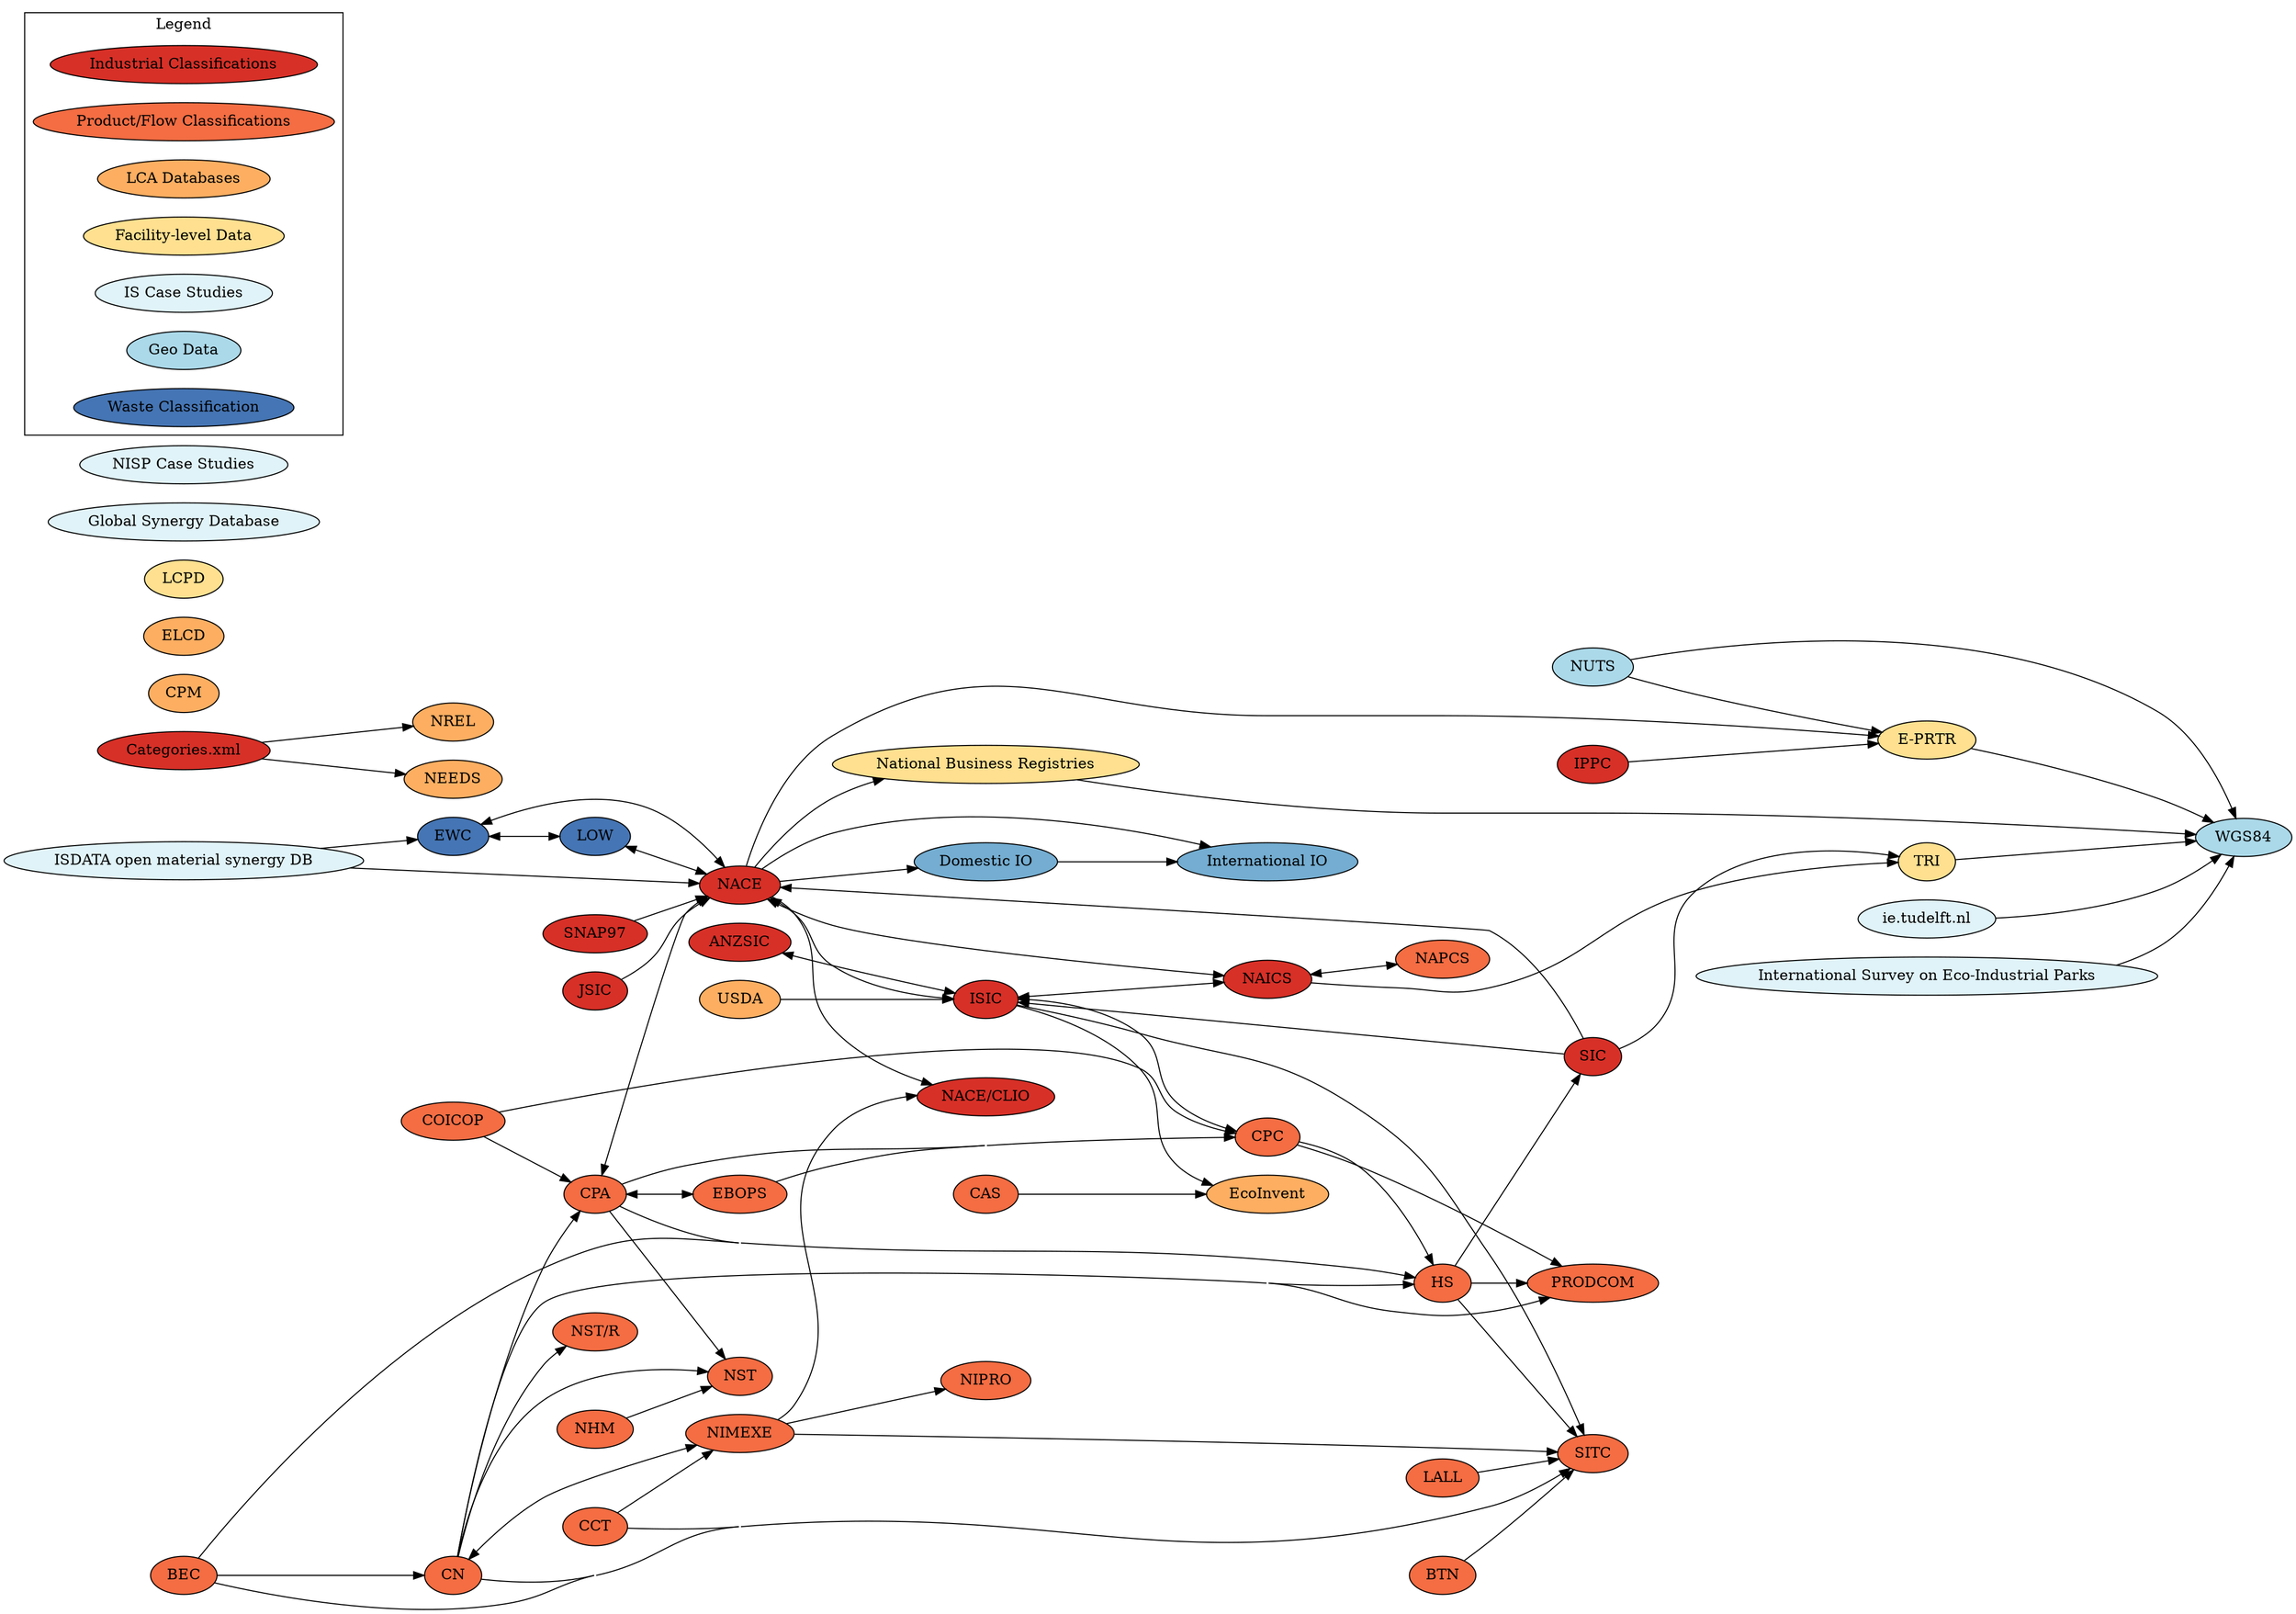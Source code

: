 digraph G {
rankdir=LR
concentrate=true

/*
I'm bad at colors, someone should figure out a better scheme:
http://www.graphviz.org/doc/info/colors.html
http://colorbrewer2.org/ helps a lot
*/


// http://stackoverflow.com/questions/14662092/does-the-dot-language-support-variables-aliases
// You can fill in the colors for the nodes here.  The bash script will take care of the rest









/****** Define all the Types of Nodes and their colors here ******/ 


/*** Industrial Classifications **/
node [fillcolor = "#d73027", style=filled]
NACE
ISIC
NAICS
ANZSIC
"Categories.xml"
IPPC
SIC
SNAP97
"NACE/CLIO"
JSIC /* Japanese Standard Industrial Classification */


/*** Product or Flow Classifications **/
node [fillcolor = "#f46d43", style=filled]
BEC
BTN
CAS
CCT
CN
COICOP
CPA
CPC
EBOPS
HS
LALL
NAPCS /** https://en.wikipedia.org/wiki/North_American_Product_Classification_System **/
NHM
NIMEXE
NIPRO
NST
"NST/R"
PRODCOM
SITC


node [fillcolor = "#4575b4", style=filled]
EWC
LOW


node [fillcolor = "#abd9e9", style=filled]
NUTS
WGS84


node [fillcolor = "#74add1", style=filled]
"Domestic IO"
"International IO"


node [fillcolor = "#fdae61", style=filled]
EcoInvent
USDA
CPM
NREL
ELCD
NEEDS


node [fillcolor = "#fee090", style=filled]
"E-PRTR"
LCPD
"National Business Registries"
TRI


node [fillcolor = "#e0f3f8", style=filled]
"Global Synergy Database"
"ie.tudelft.nl"
"NISP Case Studies"
"ISDATA open material synergy DB"
"International Survey on Eco-Industrial Parks"


/** Default color for everything else **/
node [style=filled, fillcolor=white]

/****** Define all the types of edges (connections here) ******/ 
/** Concordances between classification systems **/
NACE -> ISIC [dir="both"]
NAICS -> ISIC [dir="both"]
NACE -> NAICS [dir="both"]
CPA -> NACE [dir="both"]  /** TODO where does this occur? **/
EWC -> LOW [dir="both"]
EWC -> NACE [dir="both"]
LOW -> NACE [dir="both"]  /** TODO where does this occur? **/
ANZSIC -> ISIC [dir="both"]
NAICS -> NAPCS [dir="both"]
/** LCA Data Sets **/
ISIC -> EcoInvent 
CAS -> EcoInvent 
USDA -> ISIC
"Categories.xml" -> NREL 
"Categories.xml" -> NEEDS 
/** Other Data Sets **/
SIC -> TRI 
NAICS -> TRI 
/*
TRI -> "Pollution Prevention Activity Codes"
*/
TRI -> WGS84
"E-PRTR" -> WGS84
NACE -> "E-PRTR" 
NUTS -> "E-PRTR" 
IPPC -> "E-PRTR" 
"NUTS" -> WGS84
"ISDATA open material synergy DB" -> NACE
"ISDATA open material synergy DB" -> EWC	
/* 
CPA -> "SE IO" 
NACE -> "SE IO" 
*/
NACE -> "Domestic IO" 
NACE -> "International IO" 
NACE -> "National Business Registries" 
"National Business Registries" -> WGS84
/*
"National Business Registries" -> "Economic Data"
*/
/*
NACE -> "Eurostat" 
"Eurostat" -> "Economic Data"
"Eurostat" -> "Social Data"
*/
/*
LCPD -> "Heat Output"
*/
"Domestic IO" -> "International IO"
/*
"Domestic IO" -> "SE IO"
*/
"International Survey on Eco-Industrial Parks" -> WGS84
"ie.tudelft.nl" -> WGS84

BEC -> CN
BEC -> SITC
BEC -> HS
BTN -> SITC
CCT -> NIMEXE
NIMEXE -> SITC
CCT -> SITC
CN -> CPA
CN -> "NST/R"
CN -> PRODCOM
CN -> SITC
CN -> HS
CN -> NIMEXE
CN -> NST
COICOP -> CPC
COICOP -> CPA
CPA -> CPC
CPA -> NST
CPA -> EBOPS
CPA -> HS
CPC -> HS
CPC -> ISIC
CPC -> PRODCOM
EBOPS -> CPA
EBOPS -> CPC
EWC -> LOW
HS -> SIC
HS -> SITC
HS -> PRODCOM
ISIC -> NACE
ISIC -> CPC
ISIC -> SITC
ISIC -> NAICS
JSIC -> NACE /* Japanese Standard Industrial Classification */
LALL -> SITC
NACE -> "NACE/CLIO"
NACE -> NAICS
NHM -> NST
NIMEXE -> "NACE/CLIO"
NIMEXE -> NIPRO
NIMEXE -> CN
SNAP97 -> NACE
SIC -> ISIC
SIC -> NACE

/* HS -> "Product Complexity Index - Observatory of Economic Complexity" */

// CD: Don't know how to move this to the top right corner

subgraph cluster_legend { 
    label = "Legend";
	"Industrial Classifications" [fillcolor = "#d73027", style=filled]
	"Product/Flow Classifications" [fillcolor = "#f46d43", style=filled]
	"LCA Databases" [fillcolor = "#fdae61", style=filled] 
	"Facility-level Data" [fillcolor = "#fee090", style=filled]
	"IS Case Studies" [fillcolor = "#e0f3f8", style=filled]
	"Geo Data" [fillcolor = "#abd9e9", style=filled]
	"Waste Classification" [fillcolor = "#4575b4", style=filled]
  }


/*
Don't know where to put this yet:

Very detailed overview of concordances
http://ec.europa.eu/eurostat/ramon/relations/index.cfm?TargetUrl=LST_REL

classification = detailed categorization/structure to a group of things/artiacts
correlation = linking synonyms between classification data
multi-attribute = linking seperate data types (groups of artifacts??) to other seperate data types
I guess we could classify the data types
economic/MFA/industrial geography

http://scb.se/en_/Finding-statistics/Statistics-by-subject-area/Business-activities/

*/
}


